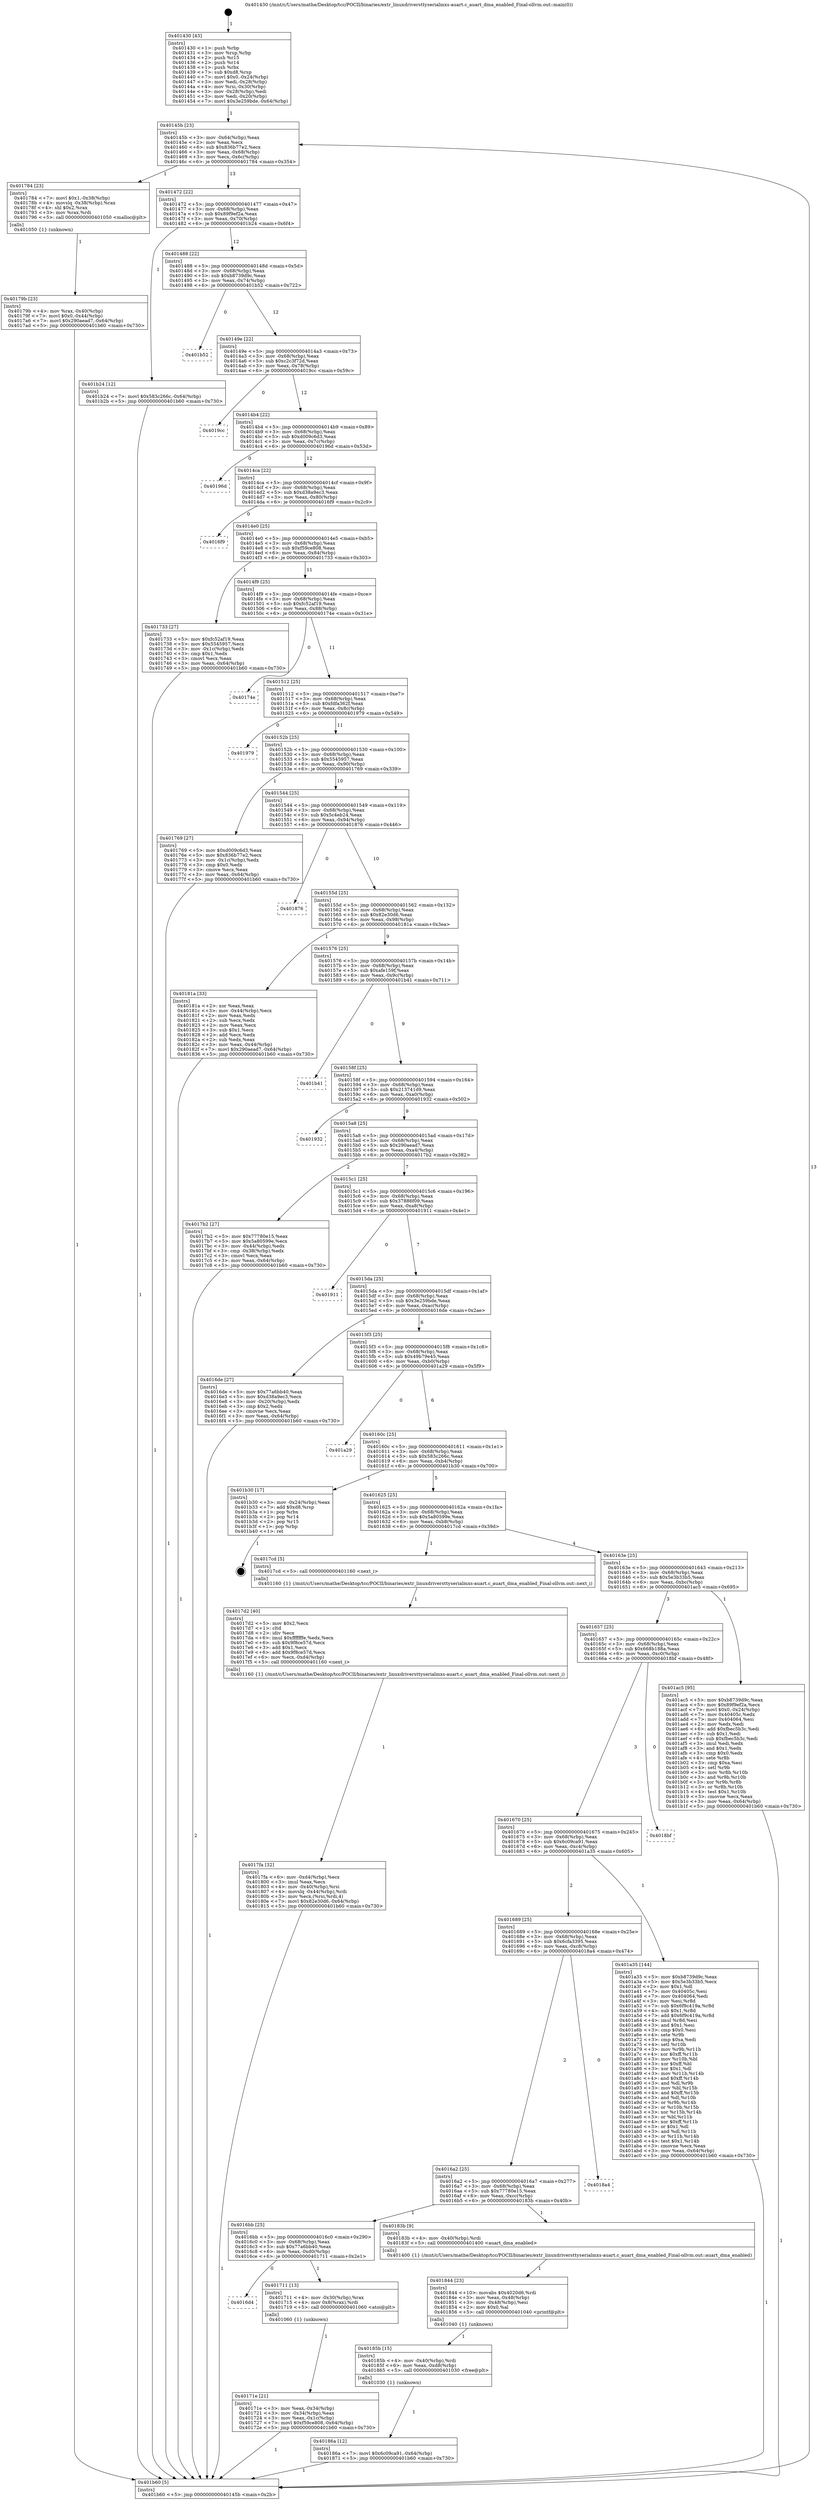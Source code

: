 digraph "0x401430" {
  label = "0x401430 (/mnt/c/Users/mathe/Desktop/tcc/POCII/binaries/extr_linuxdriversttyserialmxs-auart.c_auart_dma_enabled_Final-ollvm.out::main(0))"
  labelloc = "t"
  node[shape=record]

  Entry [label="",width=0.3,height=0.3,shape=circle,fillcolor=black,style=filled]
  "0x40145b" [label="{
     0x40145b [23]\l
     | [instrs]\l
     &nbsp;&nbsp;0x40145b \<+3\>: mov -0x64(%rbp),%eax\l
     &nbsp;&nbsp;0x40145e \<+2\>: mov %eax,%ecx\l
     &nbsp;&nbsp;0x401460 \<+6\>: sub $0x836b77e2,%ecx\l
     &nbsp;&nbsp;0x401466 \<+3\>: mov %eax,-0x68(%rbp)\l
     &nbsp;&nbsp;0x401469 \<+3\>: mov %ecx,-0x6c(%rbp)\l
     &nbsp;&nbsp;0x40146c \<+6\>: je 0000000000401784 \<main+0x354\>\l
  }"]
  "0x401784" [label="{
     0x401784 [23]\l
     | [instrs]\l
     &nbsp;&nbsp;0x401784 \<+7\>: movl $0x1,-0x38(%rbp)\l
     &nbsp;&nbsp;0x40178b \<+4\>: movslq -0x38(%rbp),%rax\l
     &nbsp;&nbsp;0x40178f \<+4\>: shl $0x2,%rax\l
     &nbsp;&nbsp;0x401793 \<+3\>: mov %rax,%rdi\l
     &nbsp;&nbsp;0x401796 \<+5\>: call 0000000000401050 \<malloc@plt\>\l
     | [calls]\l
     &nbsp;&nbsp;0x401050 \{1\} (unknown)\l
  }"]
  "0x401472" [label="{
     0x401472 [22]\l
     | [instrs]\l
     &nbsp;&nbsp;0x401472 \<+5\>: jmp 0000000000401477 \<main+0x47\>\l
     &nbsp;&nbsp;0x401477 \<+3\>: mov -0x68(%rbp),%eax\l
     &nbsp;&nbsp;0x40147a \<+5\>: sub $0x89f9ef2a,%eax\l
     &nbsp;&nbsp;0x40147f \<+3\>: mov %eax,-0x70(%rbp)\l
     &nbsp;&nbsp;0x401482 \<+6\>: je 0000000000401b24 \<main+0x6f4\>\l
  }"]
  Exit [label="",width=0.3,height=0.3,shape=circle,fillcolor=black,style=filled,peripheries=2]
  "0x401b24" [label="{
     0x401b24 [12]\l
     | [instrs]\l
     &nbsp;&nbsp;0x401b24 \<+7\>: movl $0x583c266c,-0x64(%rbp)\l
     &nbsp;&nbsp;0x401b2b \<+5\>: jmp 0000000000401b60 \<main+0x730\>\l
  }"]
  "0x401488" [label="{
     0x401488 [22]\l
     | [instrs]\l
     &nbsp;&nbsp;0x401488 \<+5\>: jmp 000000000040148d \<main+0x5d\>\l
     &nbsp;&nbsp;0x40148d \<+3\>: mov -0x68(%rbp),%eax\l
     &nbsp;&nbsp;0x401490 \<+5\>: sub $0xb8739d9c,%eax\l
     &nbsp;&nbsp;0x401495 \<+3\>: mov %eax,-0x74(%rbp)\l
     &nbsp;&nbsp;0x401498 \<+6\>: je 0000000000401b52 \<main+0x722\>\l
  }"]
  "0x40186a" [label="{
     0x40186a [12]\l
     | [instrs]\l
     &nbsp;&nbsp;0x40186a \<+7\>: movl $0x6c09ca91,-0x64(%rbp)\l
     &nbsp;&nbsp;0x401871 \<+5\>: jmp 0000000000401b60 \<main+0x730\>\l
  }"]
  "0x401b52" [label="{
     0x401b52\l
  }", style=dashed]
  "0x40149e" [label="{
     0x40149e [22]\l
     | [instrs]\l
     &nbsp;&nbsp;0x40149e \<+5\>: jmp 00000000004014a3 \<main+0x73\>\l
     &nbsp;&nbsp;0x4014a3 \<+3\>: mov -0x68(%rbp),%eax\l
     &nbsp;&nbsp;0x4014a6 \<+5\>: sub $0xc2c3f72d,%eax\l
     &nbsp;&nbsp;0x4014ab \<+3\>: mov %eax,-0x78(%rbp)\l
     &nbsp;&nbsp;0x4014ae \<+6\>: je 00000000004019cc \<main+0x59c\>\l
  }"]
  "0x40185b" [label="{
     0x40185b [15]\l
     | [instrs]\l
     &nbsp;&nbsp;0x40185b \<+4\>: mov -0x40(%rbp),%rdi\l
     &nbsp;&nbsp;0x40185f \<+6\>: mov %eax,-0xd8(%rbp)\l
     &nbsp;&nbsp;0x401865 \<+5\>: call 0000000000401030 \<free@plt\>\l
     | [calls]\l
     &nbsp;&nbsp;0x401030 \{1\} (unknown)\l
  }"]
  "0x4019cc" [label="{
     0x4019cc\l
  }", style=dashed]
  "0x4014b4" [label="{
     0x4014b4 [22]\l
     | [instrs]\l
     &nbsp;&nbsp;0x4014b4 \<+5\>: jmp 00000000004014b9 \<main+0x89\>\l
     &nbsp;&nbsp;0x4014b9 \<+3\>: mov -0x68(%rbp),%eax\l
     &nbsp;&nbsp;0x4014bc \<+5\>: sub $0xd009c6d3,%eax\l
     &nbsp;&nbsp;0x4014c1 \<+3\>: mov %eax,-0x7c(%rbp)\l
     &nbsp;&nbsp;0x4014c4 \<+6\>: je 000000000040196d \<main+0x53d\>\l
  }"]
  "0x401844" [label="{
     0x401844 [23]\l
     | [instrs]\l
     &nbsp;&nbsp;0x401844 \<+10\>: movabs $0x4020d6,%rdi\l
     &nbsp;&nbsp;0x40184e \<+3\>: mov %eax,-0x48(%rbp)\l
     &nbsp;&nbsp;0x401851 \<+3\>: mov -0x48(%rbp),%esi\l
     &nbsp;&nbsp;0x401854 \<+2\>: mov $0x0,%al\l
     &nbsp;&nbsp;0x401856 \<+5\>: call 0000000000401040 \<printf@plt\>\l
     | [calls]\l
     &nbsp;&nbsp;0x401040 \{1\} (unknown)\l
  }"]
  "0x40196d" [label="{
     0x40196d\l
  }", style=dashed]
  "0x4014ca" [label="{
     0x4014ca [22]\l
     | [instrs]\l
     &nbsp;&nbsp;0x4014ca \<+5\>: jmp 00000000004014cf \<main+0x9f\>\l
     &nbsp;&nbsp;0x4014cf \<+3\>: mov -0x68(%rbp),%eax\l
     &nbsp;&nbsp;0x4014d2 \<+5\>: sub $0xd38a9ec3,%eax\l
     &nbsp;&nbsp;0x4014d7 \<+3\>: mov %eax,-0x80(%rbp)\l
     &nbsp;&nbsp;0x4014da \<+6\>: je 00000000004016f9 \<main+0x2c9\>\l
  }"]
  "0x4017fa" [label="{
     0x4017fa [32]\l
     | [instrs]\l
     &nbsp;&nbsp;0x4017fa \<+6\>: mov -0xd4(%rbp),%ecx\l
     &nbsp;&nbsp;0x401800 \<+3\>: imul %eax,%ecx\l
     &nbsp;&nbsp;0x401803 \<+4\>: mov -0x40(%rbp),%rsi\l
     &nbsp;&nbsp;0x401807 \<+4\>: movslq -0x44(%rbp),%rdi\l
     &nbsp;&nbsp;0x40180b \<+3\>: mov %ecx,(%rsi,%rdi,4)\l
     &nbsp;&nbsp;0x40180e \<+7\>: movl $0x82e30d6,-0x64(%rbp)\l
     &nbsp;&nbsp;0x401815 \<+5\>: jmp 0000000000401b60 \<main+0x730\>\l
  }"]
  "0x4016f9" [label="{
     0x4016f9\l
  }", style=dashed]
  "0x4014e0" [label="{
     0x4014e0 [25]\l
     | [instrs]\l
     &nbsp;&nbsp;0x4014e0 \<+5\>: jmp 00000000004014e5 \<main+0xb5\>\l
     &nbsp;&nbsp;0x4014e5 \<+3\>: mov -0x68(%rbp),%eax\l
     &nbsp;&nbsp;0x4014e8 \<+5\>: sub $0xf59ce808,%eax\l
     &nbsp;&nbsp;0x4014ed \<+6\>: mov %eax,-0x84(%rbp)\l
     &nbsp;&nbsp;0x4014f3 \<+6\>: je 0000000000401733 \<main+0x303\>\l
  }"]
  "0x4017d2" [label="{
     0x4017d2 [40]\l
     | [instrs]\l
     &nbsp;&nbsp;0x4017d2 \<+5\>: mov $0x2,%ecx\l
     &nbsp;&nbsp;0x4017d7 \<+1\>: cltd\l
     &nbsp;&nbsp;0x4017d8 \<+2\>: idiv %ecx\l
     &nbsp;&nbsp;0x4017da \<+6\>: imul $0xfffffffe,%edx,%ecx\l
     &nbsp;&nbsp;0x4017e0 \<+6\>: sub $0x9f8ce57d,%ecx\l
     &nbsp;&nbsp;0x4017e6 \<+3\>: add $0x1,%ecx\l
     &nbsp;&nbsp;0x4017e9 \<+6\>: add $0x9f8ce57d,%ecx\l
     &nbsp;&nbsp;0x4017ef \<+6\>: mov %ecx,-0xd4(%rbp)\l
     &nbsp;&nbsp;0x4017f5 \<+5\>: call 0000000000401160 \<next_i\>\l
     | [calls]\l
     &nbsp;&nbsp;0x401160 \{1\} (/mnt/c/Users/mathe/Desktop/tcc/POCII/binaries/extr_linuxdriversttyserialmxs-auart.c_auart_dma_enabled_Final-ollvm.out::next_i)\l
  }"]
  "0x401733" [label="{
     0x401733 [27]\l
     | [instrs]\l
     &nbsp;&nbsp;0x401733 \<+5\>: mov $0xfc52af19,%eax\l
     &nbsp;&nbsp;0x401738 \<+5\>: mov $0x5545957,%ecx\l
     &nbsp;&nbsp;0x40173d \<+3\>: mov -0x1c(%rbp),%edx\l
     &nbsp;&nbsp;0x401740 \<+3\>: cmp $0x1,%edx\l
     &nbsp;&nbsp;0x401743 \<+3\>: cmovl %ecx,%eax\l
     &nbsp;&nbsp;0x401746 \<+3\>: mov %eax,-0x64(%rbp)\l
     &nbsp;&nbsp;0x401749 \<+5\>: jmp 0000000000401b60 \<main+0x730\>\l
  }"]
  "0x4014f9" [label="{
     0x4014f9 [25]\l
     | [instrs]\l
     &nbsp;&nbsp;0x4014f9 \<+5\>: jmp 00000000004014fe \<main+0xce\>\l
     &nbsp;&nbsp;0x4014fe \<+3\>: mov -0x68(%rbp),%eax\l
     &nbsp;&nbsp;0x401501 \<+5\>: sub $0xfc52af19,%eax\l
     &nbsp;&nbsp;0x401506 \<+6\>: mov %eax,-0x88(%rbp)\l
     &nbsp;&nbsp;0x40150c \<+6\>: je 000000000040174e \<main+0x31e\>\l
  }"]
  "0x40179b" [label="{
     0x40179b [23]\l
     | [instrs]\l
     &nbsp;&nbsp;0x40179b \<+4\>: mov %rax,-0x40(%rbp)\l
     &nbsp;&nbsp;0x40179f \<+7\>: movl $0x0,-0x44(%rbp)\l
     &nbsp;&nbsp;0x4017a6 \<+7\>: movl $0x290aead7,-0x64(%rbp)\l
     &nbsp;&nbsp;0x4017ad \<+5\>: jmp 0000000000401b60 \<main+0x730\>\l
  }"]
  "0x40174e" [label="{
     0x40174e\l
  }", style=dashed]
  "0x401512" [label="{
     0x401512 [25]\l
     | [instrs]\l
     &nbsp;&nbsp;0x401512 \<+5\>: jmp 0000000000401517 \<main+0xe7\>\l
     &nbsp;&nbsp;0x401517 \<+3\>: mov -0x68(%rbp),%eax\l
     &nbsp;&nbsp;0x40151a \<+5\>: sub $0xfdfa362f,%eax\l
     &nbsp;&nbsp;0x40151f \<+6\>: mov %eax,-0x8c(%rbp)\l
     &nbsp;&nbsp;0x401525 \<+6\>: je 0000000000401979 \<main+0x549\>\l
  }"]
  "0x40171e" [label="{
     0x40171e [21]\l
     | [instrs]\l
     &nbsp;&nbsp;0x40171e \<+3\>: mov %eax,-0x34(%rbp)\l
     &nbsp;&nbsp;0x401721 \<+3\>: mov -0x34(%rbp),%eax\l
     &nbsp;&nbsp;0x401724 \<+3\>: mov %eax,-0x1c(%rbp)\l
     &nbsp;&nbsp;0x401727 \<+7\>: movl $0xf59ce808,-0x64(%rbp)\l
     &nbsp;&nbsp;0x40172e \<+5\>: jmp 0000000000401b60 \<main+0x730\>\l
  }"]
  "0x401979" [label="{
     0x401979\l
  }", style=dashed]
  "0x40152b" [label="{
     0x40152b [25]\l
     | [instrs]\l
     &nbsp;&nbsp;0x40152b \<+5\>: jmp 0000000000401530 \<main+0x100\>\l
     &nbsp;&nbsp;0x401530 \<+3\>: mov -0x68(%rbp),%eax\l
     &nbsp;&nbsp;0x401533 \<+5\>: sub $0x5545957,%eax\l
     &nbsp;&nbsp;0x401538 \<+6\>: mov %eax,-0x90(%rbp)\l
     &nbsp;&nbsp;0x40153e \<+6\>: je 0000000000401769 \<main+0x339\>\l
  }"]
  "0x4016d4" [label="{
     0x4016d4\l
  }", style=dashed]
  "0x401769" [label="{
     0x401769 [27]\l
     | [instrs]\l
     &nbsp;&nbsp;0x401769 \<+5\>: mov $0xd009c6d3,%eax\l
     &nbsp;&nbsp;0x40176e \<+5\>: mov $0x836b77e2,%ecx\l
     &nbsp;&nbsp;0x401773 \<+3\>: mov -0x1c(%rbp),%edx\l
     &nbsp;&nbsp;0x401776 \<+3\>: cmp $0x0,%edx\l
     &nbsp;&nbsp;0x401779 \<+3\>: cmove %ecx,%eax\l
     &nbsp;&nbsp;0x40177c \<+3\>: mov %eax,-0x64(%rbp)\l
     &nbsp;&nbsp;0x40177f \<+5\>: jmp 0000000000401b60 \<main+0x730\>\l
  }"]
  "0x401544" [label="{
     0x401544 [25]\l
     | [instrs]\l
     &nbsp;&nbsp;0x401544 \<+5\>: jmp 0000000000401549 \<main+0x119\>\l
     &nbsp;&nbsp;0x401549 \<+3\>: mov -0x68(%rbp),%eax\l
     &nbsp;&nbsp;0x40154c \<+5\>: sub $0x5c4eb24,%eax\l
     &nbsp;&nbsp;0x401551 \<+6\>: mov %eax,-0x94(%rbp)\l
     &nbsp;&nbsp;0x401557 \<+6\>: je 0000000000401876 \<main+0x446\>\l
  }"]
  "0x401711" [label="{
     0x401711 [13]\l
     | [instrs]\l
     &nbsp;&nbsp;0x401711 \<+4\>: mov -0x30(%rbp),%rax\l
     &nbsp;&nbsp;0x401715 \<+4\>: mov 0x8(%rax),%rdi\l
     &nbsp;&nbsp;0x401719 \<+5\>: call 0000000000401060 \<atoi@plt\>\l
     | [calls]\l
     &nbsp;&nbsp;0x401060 \{1\} (unknown)\l
  }"]
  "0x401876" [label="{
     0x401876\l
  }", style=dashed]
  "0x40155d" [label="{
     0x40155d [25]\l
     | [instrs]\l
     &nbsp;&nbsp;0x40155d \<+5\>: jmp 0000000000401562 \<main+0x132\>\l
     &nbsp;&nbsp;0x401562 \<+3\>: mov -0x68(%rbp),%eax\l
     &nbsp;&nbsp;0x401565 \<+5\>: sub $0x82e30d6,%eax\l
     &nbsp;&nbsp;0x40156a \<+6\>: mov %eax,-0x98(%rbp)\l
     &nbsp;&nbsp;0x401570 \<+6\>: je 000000000040181a \<main+0x3ea\>\l
  }"]
  "0x4016bb" [label="{
     0x4016bb [25]\l
     | [instrs]\l
     &nbsp;&nbsp;0x4016bb \<+5\>: jmp 00000000004016c0 \<main+0x290\>\l
     &nbsp;&nbsp;0x4016c0 \<+3\>: mov -0x68(%rbp),%eax\l
     &nbsp;&nbsp;0x4016c3 \<+5\>: sub $0x77a6bb40,%eax\l
     &nbsp;&nbsp;0x4016c8 \<+6\>: mov %eax,-0xd0(%rbp)\l
     &nbsp;&nbsp;0x4016ce \<+6\>: je 0000000000401711 \<main+0x2e1\>\l
  }"]
  "0x40181a" [label="{
     0x40181a [33]\l
     | [instrs]\l
     &nbsp;&nbsp;0x40181a \<+2\>: xor %eax,%eax\l
     &nbsp;&nbsp;0x40181c \<+3\>: mov -0x44(%rbp),%ecx\l
     &nbsp;&nbsp;0x40181f \<+2\>: mov %eax,%edx\l
     &nbsp;&nbsp;0x401821 \<+2\>: sub %ecx,%edx\l
     &nbsp;&nbsp;0x401823 \<+2\>: mov %eax,%ecx\l
     &nbsp;&nbsp;0x401825 \<+3\>: sub $0x1,%ecx\l
     &nbsp;&nbsp;0x401828 \<+2\>: add %ecx,%edx\l
     &nbsp;&nbsp;0x40182a \<+2\>: sub %edx,%eax\l
     &nbsp;&nbsp;0x40182c \<+3\>: mov %eax,-0x44(%rbp)\l
     &nbsp;&nbsp;0x40182f \<+7\>: movl $0x290aead7,-0x64(%rbp)\l
     &nbsp;&nbsp;0x401836 \<+5\>: jmp 0000000000401b60 \<main+0x730\>\l
  }"]
  "0x401576" [label="{
     0x401576 [25]\l
     | [instrs]\l
     &nbsp;&nbsp;0x401576 \<+5\>: jmp 000000000040157b \<main+0x14b\>\l
     &nbsp;&nbsp;0x40157b \<+3\>: mov -0x68(%rbp),%eax\l
     &nbsp;&nbsp;0x40157e \<+5\>: sub $0xafe159f,%eax\l
     &nbsp;&nbsp;0x401583 \<+6\>: mov %eax,-0x9c(%rbp)\l
     &nbsp;&nbsp;0x401589 \<+6\>: je 0000000000401b41 \<main+0x711\>\l
  }"]
  "0x40183b" [label="{
     0x40183b [9]\l
     | [instrs]\l
     &nbsp;&nbsp;0x40183b \<+4\>: mov -0x40(%rbp),%rdi\l
     &nbsp;&nbsp;0x40183f \<+5\>: call 0000000000401400 \<auart_dma_enabled\>\l
     | [calls]\l
     &nbsp;&nbsp;0x401400 \{1\} (/mnt/c/Users/mathe/Desktop/tcc/POCII/binaries/extr_linuxdriversttyserialmxs-auart.c_auart_dma_enabled_Final-ollvm.out::auart_dma_enabled)\l
  }"]
  "0x401b41" [label="{
     0x401b41\l
  }", style=dashed]
  "0x40158f" [label="{
     0x40158f [25]\l
     | [instrs]\l
     &nbsp;&nbsp;0x40158f \<+5\>: jmp 0000000000401594 \<main+0x164\>\l
     &nbsp;&nbsp;0x401594 \<+3\>: mov -0x68(%rbp),%eax\l
     &nbsp;&nbsp;0x401597 \<+5\>: sub $0x213741d9,%eax\l
     &nbsp;&nbsp;0x40159c \<+6\>: mov %eax,-0xa0(%rbp)\l
     &nbsp;&nbsp;0x4015a2 \<+6\>: je 0000000000401932 \<main+0x502\>\l
  }"]
  "0x4016a2" [label="{
     0x4016a2 [25]\l
     | [instrs]\l
     &nbsp;&nbsp;0x4016a2 \<+5\>: jmp 00000000004016a7 \<main+0x277\>\l
     &nbsp;&nbsp;0x4016a7 \<+3\>: mov -0x68(%rbp),%eax\l
     &nbsp;&nbsp;0x4016aa \<+5\>: sub $0x77780e15,%eax\l
     &nbsp;&nbsp;0x4016af \<+6\>: mov %eax,-0xcc(%rbp)\l
     &nbsp;&nbsp;0x4016b5 \<+6\>: je 000000000040183b \<main+0x40b\>\l
  }"]
  "0x401932" [label="{
     0x401932\l
  }", style=dashed]
  "0x4015a8" [label="{
     0x4015a8 [25]\l
     | [instrs]\l
     &nbsp;&nbsp;0x4015a8 \<+5\>: jmp 00000000004015ad \<main+0x17d\>\l
     &nbsp;&nbsp;0x4015ad \<+3\>: mov -0x68(%rbp),%eax\l
     &nbsp;&nbsp;0x4015b0 \<+5\>: sub $0x290aead7,%eax\l
     &nbsp;&nbsp;0x4015b5 \<+6\>: mov %eax,-0xa4(%rbp)\l
     &nbsp;&nbsp;0x4015bb \<+6\>: je 00000000004017b2 \<main+0x382\>\l
  }"]
  "0x4018a4" [label="{
     0x4018a4\l
  }", style=dashed]
  "0x4017b2" [label="{
     0x4017b2 [27]\l
     | [instrs]\l
     &nbsp;&nbsp;0x4017b2 \<+5\>: mov $0x77780e15,%eax\l
     &nbsp;&nbsp;0x4017b7 \<+5\>: mov $0x5a80599e,%ecx\l
     &nbsp;&nbsp;0x4017bc \<+3\>: mov -0x44(%rbp),%edx\l
     &nbsp;&nbsp;0x4017bf \<+3\>: cmp -0x38(%rbp),%edx\l
     &nbsp;&nbsp;0x4017c2 \<+3\>: cmovl %ecx,%eax\l
     &nbsp;&nbsp;0x4017c5 \<+3\>: mov %eax,-0x64(%rbp)\l
     &nbsp;&nbsp;0x4017c8 \<+5\>: jmp 0000000000401b60 \<main+0x730\>\l
  }"]
  "0x4015c1" [label="{
     0x4015c1 [25]\l
     | [instrs]\l
     &nbsp;&nbsp;0x4015c1 \<+5\>: jmp 00000000004015c6 \<main+0x196\>\l
     &nbsp;&nbsp;0x4015c6 \<+3\>: mov -0x68(%rbp),%eax\l
     &nbsp;&nbsp;0x4015c9 \<+5\>: sub $0x37886f09,%eax\l
     &nbsp;&nbsp;0x4015ce \<+6\>: mov %eax,-0xa8(%rbp)\l
     &nbsp;&nbsp;0x4015d4 \<+6\>: je 0000000000401911 \<main+0x4e1\>\l
  }"]
  "0x401689" [label="{
     0x401689 [25]\l
     | [instrs]\l
     &nbsp;&nbsp;0x401689 \<+5\>: jmp 000000000040168e \<main+0x25e\>\l
     &nbsp;&nbsp;0x40168e \<+3\>: mov -0x68(%rbp),%eax\l
     &nbsp;&nbsp;0x401691 \<+5\>: sub $0x6cfa3395,%eax\l
     &nbsp;&nbsp;0x401696 \<+6\>: mov %eax,-0xc8(%rbp)\l
     &nbsp;&nbsp;0x40169c \<+6\>: je 00000000004018a4 \<main+0x474\>\l
  }"]
  "0x401911" [label="{
     0x401911\l
  }", style=dashed]
  "0x4015da" [label="{
     0x4015da [25]\l
     | [instrs]\l
     &nbsp;&nbsp;0x4015da \<+5\>: jmp 00000000004015df \<main+0x1af\>\l
     &nbsp;&nbsp;0x4015df \<+3\>: mov -0x68(%rbp),%eax\l
     &nbsp;&nbsp;0x4015e2 \<+5\>: sub $0x3e259bde,%eax\l
     &nbsp;&nbsp;0x4015e7 \<+6\>: mov %eax,-0xac(%rbp)\l
     &nbsp;&nbsp;0x4015ed \<+6\>: je 00000000004016de \<main+0x2ae\>\l
  }"]
  "0x401a35" [label="{
     0x401a35 [144]\l
     | [instrs]\l
     &nbsp;&nbsp;0x401a35 \<+5\>: mov $0xb8739d9c,%eax\l
     &nbsp;&nbsp;0x401a3a \<+5\>: mov $0x5e3b33b5,%ecx\l
     &nbsp;&nbsp;0x401a3f \<+2\>: mov $0x1,%dl\l
     &nbsp;&nbsp;0x401a41 \<+7\>: mov 0x40405c,%esi\l
     &nbsp;&nbsp;0x401a48 \<+7\>: mov 0x404064,%edi\l
     &nbsp;&nbsp;0x401a4f \<+3\>: mov %esi,%r8d\l
     &nbsp;&nbsp;0x401a52 \<+7\>: sub $0x6f9c419a,%r8d\l
     &nbsp;&nbsp;0x401a59 \<+4\>: sub $0x1,%r8d\l
     &nbsp;&nbsp;0x401a5d \<+7\>: add $0x6f9c419a,%r8d\l
     &nbsp;&nbsp;0x401a64 \<+4\>: imul %r8d,%esi\l
     &nbsp;&nbsp;0x401a68 \<+3\>: and $0x1,%esi\l
     &nbsp;&nbsp;0x401a6b \<+3\>: cmp $0x0,%esi\l
     &nbsp;&nbsp;0x401a6e \<+4\>: sete %r9b\l
     &nbsp;&nbsp;0x401a72 \<+3\>: cmp $0xa,%edi\l
     &nbsp;&nbsp;0x401a75 \<+4\>: setl %r10b\l
     &nbsp;&nbsp;0x401a79 \<+3\>: mov %r9b,%r11b\l
     &nbsp;&nbsp;0x401a7c \<+4\>: xor $0xff,%r11b\l
     &nbsp;&nbsp;0x401a80 \<+3\>: mov %r10b,%bl\l
     &nbsp;&nbsp;0x401a83 \<+3\>: xor $0xff,%bl\l
     &nbsp;&nbsp;0x401a86 \<+3\>: xor $0x1,%dl\l
     &nbsp;&nbsp;0x401a89 \<+3\>: mov %r11b,%r14b\l
     &nbsp;&nbsp;0x401a8c \<+4\>: and $0xff,%r14b\l
     &nbsp;&nbsp;0x401a90 \<+3\>: and %dl,%r9b\l
     &nbsp;&nbsp;0x401a93 \<+3\>: mov %bl,%r15b\l
     &nbsp;&nbsp;0x401a96 \<+4\>: and $0xff,%r15b\l
     &nbsp;&nbsp;0x401a9a \<+3\>: and %dl,%r10b\l
     &nbsp;&nbsp;0x401a9d \<+3\>: or %r9b,%r14b\l
     &nbsp;&nbsp;0x401aa0 \<+3\>: or %r10b,%r15b\l
     &nbsp;&nbsp;0x401aa3 \<+3\>: xor %r15b,%r14b\l
     &nbsp;&nbsp;0x401aa6 \<+3\>: or %bl,%r11b\l
     &nbsp;&nbsp;0x401aa9 \<+4\>: xor $0xff,%r11b\l
     &nbsp;&nbsp;0x401aad \<+3\>: or $0x1,%dl\l
     &nbsp;&nbsp;0x401ab0 \<+3\>: and %dl,%r11b\l
     &nbsp;&nbsp;0x401ab3 \<+3\>: or %r11b,%r14b\l
     &nbsp;&nbsp;0x401ab6 \<+4\>: test $0x1,%r14b\l
     &nbsp;&nbsp;0x401aba \<+3\>: cmovne %ecx,%eax\l
     &nbsp;&nbsp;0x401abd \<+3\>: mov %eax,-0x64(%rbp)\l
     &nbsp;&nbsp;0x401ac0 \<+5\>: jmp 0000000000401b60 \<main+0x730\>\l
  }"]
  "0x4016de" [label="{
     0x4016de [27]\l
     | [instrs]\l
     &nbsp;&nbsp;0x4016de \<+5\>: mov $0x77a6bb40,%eax\l
     &nbsp;&nbsp;0x4016e3 \<+5\>: mov $0xd38a9ec3,%ecx\l
     &nbsp;&nbsp;0x4016e8 \<+3\>: mov -0x20(%rbp),%edx\l
     &nbsp;&nbsp;0x4016eb \<+3\>: cmp $0x2,%edx\l
     &nbsp;&nbsp;0x4016ee \<+3\>: cmovne %ecx,%eax\l
     &nbsp;&nbsp;0x4016f1 \<+3\>: mov %eax,-0x64(%rbp)\l
     &nbsp;&nbsp;0x4016f4 \<+5\>: jmp 0000000000401b60 \<main+0x730\>\l
  }"]
  "0x4015f3" [label="{
     0x4015f3 [25]\l
     | [instrs]\l
     &nbsp;&nbsp;0x4015f3 \<+5\>: jmp 00000000004015f8 \<main+0x1c8\>\l
     &nbsp;&nbsp;0x4015f8 \<+3\>: mov -0x68(%rbp),%eax\l
     &nbsp;&nbsp;0x4015fb \<+5\>: sub $0x49b79e45,%eax\l
     &nbsp;&nbsp;0x401600 \<+6\>: mov %eax,-0xb0(%rbp)\l
     &nbsp;&nbsp;0x401606 \<+6\>: je 0000000000401a29 \<main+0x5f9\>\l
  }"]
  "0x401b60" [label="{
     0x401b60 [5]\l
     | [instrs]\l
     &nbsp;&nbsp;0x401b60 \<+5\>: jmp 000000000040145b \<main+0x2b\>\l
  }"]
  "0x401430" [label="{
     0x401430 [43]\l
     | [instrs]\l
     &nbsp;&nbsp;0x401430 \<+1\>: push %rbp\l
     &nbsp;&nbsp;0x401431 \<+3\>: mov %rsp,%rbp\l
     &nbsp;&nbsp;0x401434 \<+2\>: push %r15\l
     &nbsp;&nbsp;0x401436 \<+2\>: push %r14\l
     &nbsp;&nbsp;0x401438 \<+1\>: push %rbx\l
     &nbsp;&nbsp;0x401439 \<+7\>: sub $0xd8,%rsp\l
     &nbsp;&nbsp;0x401440 \<+7\>: movl $0x0,-0x24(%rbp)\l
     &nbsp;&nbsp;0x401447 \<+3\>: mov %edi,-0x28(%rbp)\l
     &nbsp;&nbsp;0x40144a \<+4\>: mov %rsi,-0x30(%rbp)\l
     &nbsp;&nbsp;0x40144e \<+3\>: mov -0x28(%rbp),%edi\l
     &nbsp;&nbsp;0x401451 \<+3\>: mov %edi,-0x20(%rbp)\l
     &nbsp;&nbsp;0x401454 \<+7\>: movl $0x3e259bde,-0x64(%rbp)\l
  }"]
  "0x401670" [label="{
     0x401670 [25]\l
     | [instrs]\l
     &nbsp;&nbsp;0x401670 \<+5\>: jmp 0000000000401675 \<main+0x245\>\l
     &nbsp;&nbsp;0x401675 \<+3\>: mov -0x68(%rbp),%eax\l
     &nbsp;&nbsp;0x401678 \<+5\>: sub $0x6c09ca91,%eax\l
     &nbsp;&nbsp;0x40167d \<+6\>: mov %eax,-0xc4(%rbp)\l
     &nbsp;&nbsp;0x401683 \<+6\>: je 0000000000401a35 \<main+0x605\>\l
  }"]
  "0x401a29" [label="{
     0x401a29\l
  }", style=dashed]
  "0x40160c" [label="{
     0x40160c [25]\l
     | [instrs]\l
     &nbsp;&nbsp;0x40160c \<+5\>: jmp 0000000000401611 \<main+0x1e1\>\l
     &nbsp;&nbsp;0x401611 \<+3\>: mov -0x68(%rbp),%eax\l
     &nbsp;&nbsp;0x401614 \<+5\>: sub $0x583c266c,%eax\l
     &nbsp;&nbsp;0x401619 \<+6\>: mov %eax,-0xb4(%rbp)\l
     &nbsp;&nbsp;0x40161f \<+6\>: je 0000000000401b30 \<main+0x700\>\l
  }"]
  "0x4018bf" [label="{
     0x4018bf\l
  }", style=dashed]
  "0x401b30" [label="{
     0x401b30 [17]\l
     | [instrs]\l
     &nbsp;&nbsp;0x401b30 \<+3\>: mov -0x24(%rbp),%eax\l
     &nbsp;&nbsp;0x401b33 \<+7\>: add $0xd8,%rsp\l
     &nbsp;&nbsp;0x401b3a \<+1\>: pop %rbx\l
     &nbsp;&nbsp;0x401b3b \<+2\>: pop %r14\l
     &nbsp;&nbsp;0x401b3d \<+2\>: pop %r15\l
     &nbsp;&nbsp;0x401b3f \<+1\>: pop %rbp\l
     &nbsp;&nbsp;0x401b40 \<+1\>: ret\l
  }"]
  "0x401625" [label="{
     0x401625 [25]\l
     | [instrs]\l
     &nbsp;&nbsp;0x401625 \<+5\>: jmp 000000000040162a \<main+0x1fa\>\l
     &nbsp;&nbsp;0x40162a \<+3\>: mov -0x68(%rbp),%eax\l
     &nbsp;&nbsp;0x40162d \<+5\>: sub $0x5a80599e,%eax\l
     &nbsp;&nbsp;0x401632 \<+6\>: mov %eax,-0xb8(%rbp)\l
     &nbsp;&nbsp;0x401638 \<+6\>: je 00000000004017cd \<main+0x39d\>\l
  }"]
  "0x401657" [label="{
     0x401657 [25]\l
     | [instrs]\l
     &nbsp;&nbsp;0x401657 \<+5\>: jmp 000000000040165c \<main+0x22c\>\l
     &nbsp;&nbsp;0x40165c \<+3\>: mov -0x68(%rbp),%eax\l
     &nbsp;&nbsp;0x40165f \<+5\>: sub $0x668b188a,%eax\l
     &nbsp;&nbsp;0x401664 \<+6\>: mov %eax,-0xc0(%rbp)\l
     &nbsp;&nbsp;0x40166a \<+6\>: je 00000000004018bf \<main+0x48f\>\l
  }"]
  "0x4017cd" [label="{
     0x4017cd [5]\l
     | [instrs]\l
     &nbsp;&nbsp;0x4017cd \<+5\>: call 0000000000401160 \<next_i\>\l
     | [calls]\l
     &nbsp;&nbsp;0x401160 \{1\} (/mnt/c/Users/mathe/Desktop/tcc/POCII/binaries/extr_linuxdriversttyserialmxs-auart.c_auart_dma_enabled_Final-ollvm.out::next_i)\l
  }"]
  "0x40163e" [label="{
     0x40163e [25]\l
     | [instrs]\l
     &nbsp;&nbsp;0x40163e \<+5\>: jmp 0000000000401643 \<main+0x213\>\l
     &nbsp;&nbsp;0x401643 \<+3\>: mov -0x68(%rbp),%eax\l
     &nbsp;&nbsp;0x401646 \<+5\>: sub $0x5e3b33b5,%eax\l
     &nbsp;&nbsp;0x40164b \<+6\>: mov %eax,-0xbc(%rbp)\l
     &nbsp;&nbsp;0x401651 \<+6\>: je 0000000000401ac5 \<main+0x695\>\l
  }"]
  "0x401ac5" [label="{
     0x401ac5 [95]\l
     | [instrs]\l
     &nbsp;&nbsp;0x401ac5 \<+5\>: mov $0xb8739d9c,%eax\l
     &nbsp;&nbsp;0x401aca \<+5\>: mov $0x89f9ef2a,%ecx\l
     &nbsp;&nbsp;0x401acf \<+7\>: movl $0x0,-0x24(%rbp)\l
     &nbsp;&nbsp;0x401ad6 \<+7\>: mov 0x40405c,%edx\l
     &nbsp;&nbsp;0x401add \<+7\>: mov 0x404064,%esi\l
     &nbsp;&nbsp;0x401ae4 \<+2\>: mov %edx,%edi\l
     &nbsp;&nbsp;0x401ae6 \<+6\>: add $0xfbec5b3c,%edi\l
     &nbsp;&nbsp;0x401aec \<+3\>: sub $0x1,%edi\l
     &nbsp;&nbsp;0x401aef \<+6\>: sub $0xfbec5b3c,%edi\l
     &nbsp;&nbsp;0x401af5 \<+3\>: imul %edi,%edx\l
     &nbsp;&nbsp;0x401af8 \<+3\>: and $0x1,%edx\l
     &nbsp;&nbsp;0x401afb \<+3\>: cmp $0x0,%edx\l
     &nbsp;&nbsp;0x401afe \<+4\>: sete %r8b\l
     &nbsp;&nbsp;0x401b02 \<+3\>: cmp $0xa,%esi\l
     &nbsp;&nbsp;0x401b05 \<+4\>: setl %r9b\l
     &nbsp;&nbsp;0x401b09 \<+3\>: mov %r8b,%r10b\l
     &nbsp;&nbsp;0x401b0c \<+3\>: and %r9b,%r10b\l
     &nbsp;&nbsp;0x401b0f \<+3\>: xor %r9b,%r8b\l
     &nbsp;&nbsp;0x401b12 \<+3\>: or %r8b,%r10b\l
     &nbsp;&nbsp;0x401b15 \<+4\>: test $0x1,%r10b\l
     &nbsp;&nbsp;0x401b19 \<+3\>: cmovne %ecx,%eax\l
     &nbsp;&nbsp;0x401b1c \<+3\>: mov %eax,-0x64(%rbp)\l
     &nbsp;&nbsp;0x401b1f \<+5\>: jmp 0000000000401b60 \<main+0x730\>\l
  }"]
  Entry -> "0x401430" [label=" 1"]
  "0x40145b" -> "0x401784" [label=" 1"]
  "0x40145b" -> "0x401472" [label=" 13"]
  "0x401b30" -> Exit [label=" 1"]
  "0x401472" -> "0x401b24" [label=" 1"]
  "0x401472" -> "0x401488" [label=" 12"]
  "0x401b24" -> "0x401b60" [label=" 1"]
  "0x401488" -> "0x401b52" [label=" 0"]
  "0x401488" -> "0x40149e" [label=" 12"]
  "0x401ac5" -> "0x401b60" [label=" 1"]
  "0x40149e" -> "0x4019cc" [label=" 0"]
  "0x40149e" -> "0x4014b4" [label=" 12"]
  "0x401a35" -> "0x401b60" [label=" 1"]
  "0x4014b4" -> "0x40196d" [label=" 0"]
  "0x4014b4" -> "0x4014ca" [label=" 12"]
  "0x40186a" -> "0x401b60" [label=" 1"]
  "0x4014ca" -> "0x4016f9" [label=" 0"]
  "0x4014ca" -> "0x4014e0" [label=" 12"]
  "0x40185b" -> "0x40186a" [label=" 1"]
  "0x4014e0" -> "0x401733" [label=" 1"]
  "0x4014e0" -> "0x4014f9" [label=" 11"]
  "0x401844" -> "0x40185b" [label=" 1"]
  "0x4014f9" -> "0x40174e" [label=" 0"]
  "0x4014f9" -> "0x401512" [label=" 11"]
  "0x40183b" -> "0x401844" [label=" 1"]
  "0x401512" -> "0x401979" [label=" 0"]
  "0x401512" -> "0x40152b" [label=" 11"]
  "0x40181a" -> "0x401b60" [label=" 1"]
  "0x40152b" -> "0x401769" [label=" 1"]
  "0x40152b" -> "0x401544" [label=" 10"]
  "0x4017fa" -> "0x401b60" [label=" 1"]
  "0x401544" -> "0x401876" [label=" 0"]
  "0x401544" -> "0x40155d" [label=" 10"]
  "0x4017d2" -> "0x4017fa" [label=" 1"]
  "0x40155d" -> "0x40181a" [label=" 1"]
  "0x40155d" -> "0x401576" [label=" 9"]
  "0x4017b2" -> "0x401b60" [label=" 2"]
  "0x401576" -> "0x401b41" [label=" 0"]
  "0x401576" -> "0x40158f" [label=" 9"]
  "0x40179b" -> "0x401b60" [label=" 1"]
  "0x40158f" -> "0x401932" [label=" 0"]
  "0x40158f" -> "0x4015a8" [label=" 9"]
  "0x401769" -> "0x401b60" [label=" 1"]
  "0x4015a8" -> "0x4017b2" [label=" 2"]
  "0x4015a8" -> "0x4015c1" [label=" 7"]
  "0x401733" -> "0x401b60" [label=" 1"]
  "0x4015c1" -> "0x401911" [label=" 0"]
  "0x4015c1" -> "0x4015da" [label=" 7"]
  "0x401711" -> "0x40171e" [label=" 1"]
  "0x4015da" -> "0x4016de" [label=" 1"]
  "0x4015da" -> "0x4015f3" [label=" 6"]
  "0x4016de" -> "0x401b60" [label=" 1"]
  "0x401430" -> "0x40145b" [label=" 1"]
  "0x401b60" -> "0x40145b" [label=" 13"]
  "0x4016bb" -> "0x4016d4" [label=" 0"]
  "0x4015f3" -> "0x401a29" [label=" 0"]
  "0x4015f3" -> "0x40160c" [label=" 6"]
  "0x4017cd" -> "0x4017d2" [label=" 1"]
  "0x40160c" -> "0x401b30" [label=" 1"]
  "0x40160c" -> "0x401625" [label=" 5"]
  "0x4016a2" -> "0x4016bb" [label=" 1"]
  "0x401625" -> "0x4017cd" [label=" 1"]
  "0x401625" -> "0x40163e" [label=" 4"]
  "0x401784" -> "0x40179b" [label=" 1"]
  "0x40163e" -> "0x401ac5" [label=" 1"]
  "0x40163e" -> "0x401657" [label=" 3"]
  "0x4016a2" -> "0x40183b" [label=" 1"]
  "0x401657" -> "0x4018bf" [label=" 0"]
  "0x401657" -> "0x401670" [label=" 3"]
  "0x4016bb" -> "0x401711" [label=" 1"]
  "0x401670" -> "0x401a35" [label=" 1"]
  "0x401670" -> "0x401689" [label=" 2"]
  "0x40171e" -> "0x401b60" [label=" 1"]
  "0x401689" -> "0x4018a4" [label=" 0"]
  "0x401689" -> "0x4016a2" [label=" 2"]
}
